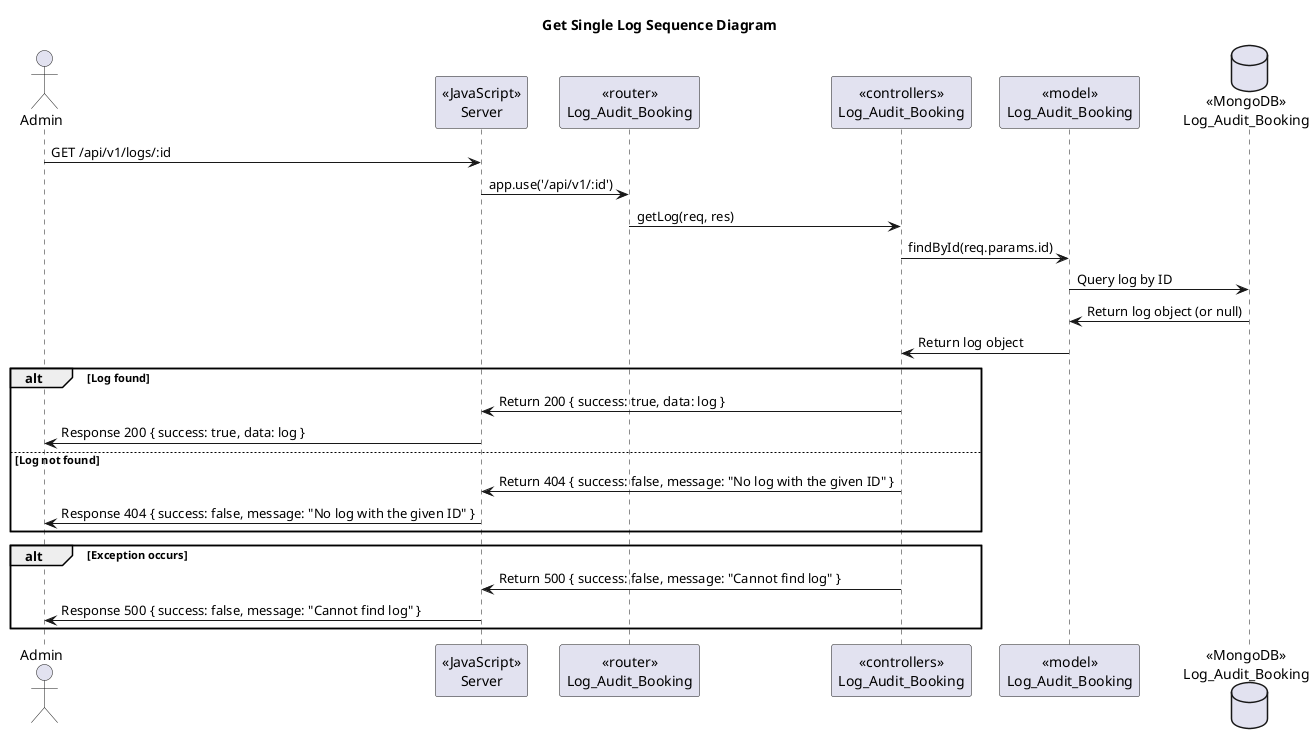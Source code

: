 @startuml Get Single Log
title Get Single Log Sequence Diagram

actor Admin
participant "<<JavaScript>>\nServer" as Server
participant "<<router>>\nLog_Audit_Booking" as RouterLogs
participant "<<controllers>>\nLog_Audit_Booking" as ControllerLogs
participant "<<model>>\nLog_Audit_Booking" as LogModel
database "<<MongoDB>>\nLog_Audit_Booking" as DB_Logs

Admin -> Server : GET /api/v1/logs/:id
Server -> RouterLogs : app.use('/api/v1/:id')
RouterLogs -> ControllerLogs : getLog(req, res)

ControllerLogs -> LogModel : findById(req.params.id)
LogModel -> DB_Logs : Query log by ID
DB_Logs -> LogModel : Return log object (or null)
LogModel -> ControllerLogs : Return log object

alt Log found
    ControllerLogs -> Server : Return 200 { success: true, data: log }
    Server -> Admin : Response 200 { success: true, data: log }
else Log not found
    ControllerLogs -> Server : Return 404 { success: false, message: "No log with the given ID" }
    Server -> Admin : Response 404 { success: false, message: "No log with the given ID" }
end

alt Exception occurs
    ControllerLogs -> Server : Return 500 { success: false, message: "Cannot find log" }
    Server -> Admin : Response 500 { success: false, message: "Cannot find log" }
end

@enduml
